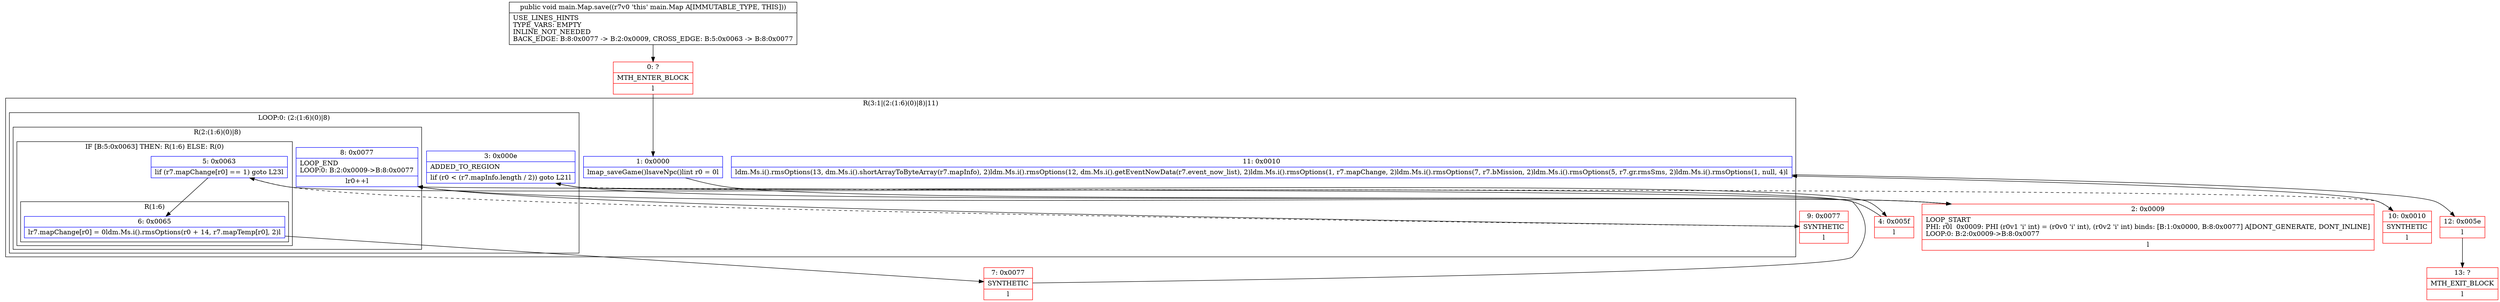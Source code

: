 digraph "CFG formain.Map.save()V" {
subgraph cluster_Region_1297002302 {
label = "R(3:1|(2:(1:6)(0)|8)|11)";
node [shape=record,color=blue];
Node_1 [shape=record,label="{1\:\ 0x0000|lmap_saveGame()lsaveNpc()lint r0 = 0l}"];
subgraph cluster_LoopRegion_448295157 {
label = "LOOP:0: (2:(1:6)(0)|8)";
node [shape=record,color=blue];
Node_3 [shape=record,label="{3\:\ 0x000e|ADDED_TO_REGION\l|lif (r0 \< (r7.mapInfo.length \/ 2)) goto L21l}"];
subgraph cluster_Region_1688762042 {
label = "R(2:(1:6)(0)|8)";
node [shape=record,color=blue];
subgraph cluster_IfRegion_1954576940 {
label = "IF [B:5:0x0063] THEN: R(1:6) ELSE: R(0)";
node [shape=record,color=blue];
Node_5 [shape=record,label="{5\:\ 0x0063|lif (r7.mapChange[r0] == 1) goto L23l}"];
subgraph cluster_Region_1276054749 {
label = "R(1:6)";
node [shape=record,color=blue];
Node_6 [shape=record,label="{6\:\ 0x0065|lr7.mapChange[r0] = 0ldm.Ms.i().rmsOptions(r0 + 14, r7.mapTemp[r0], 2)l}"];
}
subgraph cluster_Region_1430094592 {
label = "R(0)";
node [shape=record,color=blue];
}
}
Node_8 [shape=record,label="{8\:\ 0x0077|LOOP_END\lLOOP:0: B:2:0x0009\-\>B:8:0x0077\l|lr0++l}"];
}
}
Node_11 [shape=record,label="{11\:\ 0x0010|ldm.Ms.i().rmsOptions(13, dm.Ms.i().shortArrayToByteArray(r7.mapInfo), 2)ldm.Ms.i().rmsOptions(12, dm.Ms.i().getEventNowData(r7.event_now_list), 2)ldm.Ms.i().rmsOptions(1, r7.mapChange, 2)ldm.Ms.i().rmsOptions(7, r7.bMission, 2)ldm.Ms.i().rmsOptions(5, r7.gr.rmsSms, 2)ldm.Ms.i().rmsOptions(1, null, 4)l}"];
}
Node_0 [shape=record,color=red,label="{0\:\ ?|MTH_ENTER_BLOCK\l|l}"];
Node_2 [shape=record,color=red,label="{2\:\ 0x0009|LOOP_START\lPHI: r0l  0x0009: PHI (r0v1 'i' int) = (r0v0 'i' int), (r0v2 'i' int) binds: [B:1:0x0000, B:8:0x0077] A[DONT_GENERATE, DONT_INLINE]\lLOOP:0: B:2:0x0009\-\>B:8:0x0077\l|l}"];
Node_4 [shape=record,color=red,label="{4\:\ 0x005f|l}"];
Node_7 [shape=record,color=red,label="{7\:\ 0x0077|SYNTHETIC\l|l}"];
Node_9 [shape=record,color=red,label="{9\:\ 0x0077|SYNTHETIC\l|l}"];
Node_10 [shape=record,color=red,label="{10\:\ 0x0010|SYNTHETIC\l|l}"];
Node_12 [shape=record,color=red,label="{12\:\ 0x005e|l}"];
Node_13 [shape=record,color=red,label="{13\:\ ?|MTH_EXIT_BLOCK\l|l}"];
MethodNode[shape=record,label="{public void main.Map.save((r7v0 'this' main.Map A[IMMUTABLE_TYPE, THIS]))  | USE_LINES_HINTS\lTYPE_VARS: EMPTY\lINLINE_NOT_NEEDED\lBACK_EDGE: B:8:0x0077 \-\> B:2:0x0009, CROSS_EDGE: B:5:0x0063 \-\> B:8:0x0077\l}"];
MethodNode -> Node_0;
Node_1 -> Node_2;
Node_3 -> Node_4;
Node_3 -> Node_10[style=dashed];
Node_5 -> Node_6;
Node_5 -> Node_9[style=dashed];
Node_6 -> Node_7;
Node_8 -> Node_2;
Node_11 -> Node_12;
Node_0 -> Node_1;
Node_2 -> Node_3;
Node_4 -> Node_5;
Node_7 -> Node_8;
Node_9 -> Node_8;
Node_10 -> Node_11;
Node_12 -> Node_13;
}


